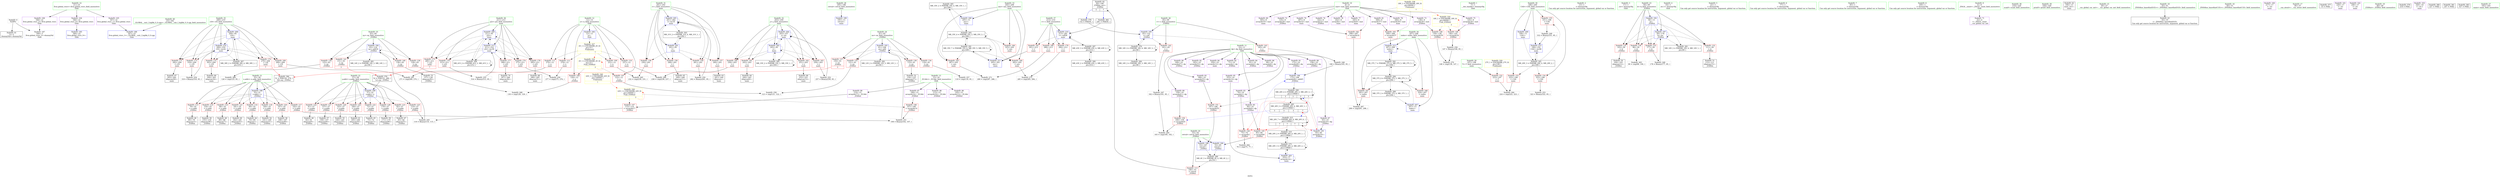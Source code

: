 digraph "SVFG" {
	label="SVFG";

	Node0x55e1f1e933f0 [shape=record,color=grey,label="{NodeID: 0\nNullPtr}"];
	Node0x55e1f1e933f0 -> Node0x55e1f1ebac30[style=solid];
	Node0x55e1f1e933f0 -> Node0x55e1f1ec4310[style=solid];
	Node0x55e1f1ebeaa0 [shape=record,color=blue,label="{NodeID: 194\n63\<--116\nny\<--add18\n_Z3Dfsii\n}"];
	Node0x55e1f1ebeaa0 -> Node0x55e1f1ec1b40[style=dashed];
	Node0x55e1f1ebeaa0 -> Node0x55e1f1ec1c10[style=dashed];
	Node0x55e1f1ebeaa0 -> Node0x55e1f1ec1ce0[style=dashed];
	Node0x55e1f1ebeaa0 -> Node0x55e1f1ec1db0[style=dashed];
	Node0x55e1f1ebeaa0 -> Node0x55e1f1ebeaa0[style=dashed];
	Node0x55e1f1ebeaa0 -> Node0x55e1f1ed8760[style=dashed];
	Node0x55e1f1ebbe10 [shape=record,color=red,label="{NodeID: 111\n270\<--12\n\<--n\nmain\n}"];
	Node0x55e1f1ebbe10 -> Node0x55e1f1ecad10[style=solid];
	Node0x55e1f1eba1a0 [shape=record,color=green,label="{NodeID: 28\n195\<--196\nretval\<--retval_field_insensitive\nmain\n}"];
	Node0x55e1f1eba1a0 -> Node0x55e1f1ebeeb0[style=solid];
	Node0x55e1f1edf960 [shape=record,color=black,label="{NodeID: 305\nMR_35V_2 = PHI(MR_35V_4, MR_35V_1, )\npts\{206 \}\n}"];
	Node0x55e1f1edf960 -> Node0x55e1f1ebf460[style=dashed];
	Node0x55e1f1ec1c10 [shape=record,color=red,label="{NodeID: 139\n128\<--63\n\<--ny\n_Z3Dfsii\n}"];
	Node0x55e1f1ec1c10 -> Node0x55e1f1ecb790[style=solid];
	Node0x55e1f1ebc880 [shape=record,color=black,label="{NodeID: 56\n155\<--154\nidxprom38\<--\n_Z3Dfsii\n}"];
	Node0x55e1f1ec07a0 [shape=record,color=grey,label="{NodeID: 250\n262 = Binary(261, 95, )\n}"];
	Node0x55e1f1ec07a0 -> Node0x55e1f1ebf390[style=solid];
	Node0x55e1f1ec32d0 [shape=record,color=red,label="{NodeID: 167\n291\<--207\n\<--index\nmain\n}"];
	Node0x55e1f1ec32d0 -> Node0x55e1f1ecb610[style=solid];
	Node0x55e1f1ebdf40 [shape=record,color=purple,label="{NodeID: 84\n81\<--10\narrayidx4\<--dp\n_Z3Dfsii\n}"];
	Node0x55e1f1e97df0 [shape=record,color=green,label="{NodeID: 1\n7\<--1\n__dso_handle\<--dummyObj\nGlob }"];
	Node0x55e1f1ebeb70 [shape=record,color=blue,label="{NodeID: 195\n65\<--152\nv\<--call\n_Z3Dfsii\n}"];
	Node0x55e1f1ebeb70 -> Node0x55e1f1ec1e80[style=dashed];
	Node0x55e1f1ebeb70 -> Node0x55e1f1ec1f50[style=dashed];
	Node0x55e1f1ebeb70 -> Node0x55e1f1ed6460[style=dashed];
	Node0x55e1f1ebbee0 [shape=record,color=red,label="{NodeID: 112\n276\<--12\n\<--n\nmain\n}"];
	Node0x55e1f1ebbee0 -> Node0x55e1f1ecaa10[style=solid];
	Node0x55e1f1eba270 [shape=record,color=green,label="{NodeID: 29\n197\<--198\nT\<--T_field_insensitive\nmain\n}"];
	Node0x55e1f1eba270 -> Node0x55e1f1ec26a0[style=solid];
	Node0x55e1f1edfe60 [shape=record,color=black,label="{NodeID: 306\nMR_37V_2 = PHI(MR_37V_4, MR_37V_1, )\npts\{208 \}\n}"];
	Node0x55e1f1edfe60 -> Node0x55e1f1ebf530[style=dashed];
	Node0x55e1f1ec1ce0 [shape=record,color=red,label="{NodeID: 140\n136\<--63\n\<--ny\n_Z3Dfsii\n}"];
	Node0x55e1f1ec1ce0 -> Node0x55e1f1ebc610[style=solid];
	Node0x55e1f1ebc950 [shape=record,color=black,label="{NodeID: 57\n158\<--157\nidxprom40\<--\n_Z3Dfsii\n}"];
	Node0x55e1f1ec9e10 [shape=record,color=grey,label="{NodeID: 251\n108 = Binary(102, 107, )\n}"];
	Node0x55e1f1ec9e10 -> Node0x55e1f1ebe9d0[style=solid];
	Node0x55e1f1ec33a0 [shape=record,color=red,label="{NodeID: 168\n324\<--207\n\<--index\nmain\n}"];
	Node0x55e1f1ebe010 [shape=record,color=purple,label="{NodeID: 85\n84\<--10\narrayidx6\<--dp\n_Z3Dfsii\n}"];
	Node0x55e1f1ebe010 -> Node0x55e1f1ec20f0[style=solid];
	Node0x55e1f1e96e30 [shape=record,color=green,label="{NodeID: 2\n13\<--1\n\<--dummyObj\nCan only get source location for instruction, argument, global var or function.}"];
	Node0x55e1f1ebec40 [shape=record,color=blue,label="{NodeID: 196\n172\<--166\narrayidx49\<--add45\n_Z3Dfsii\n}"];
	Node0x55e1f1ebec40 -> Node0x55e1f1edaa60[style=dashed];
	Node0x55e1f1ebbfb0 [shape=record,color=red,label="{NodeID: 113\n190\<--53\n\<--retval\n_Z3Dfsii\n}"];
	Node0x55e1f1ebbfb0 -> Node0x55e1f1ebcd60[style=solid];
	Node0x55e1f1eba340 [shape=record,color=green,label="{NodeID: 30\n199\<--200\nCAS\<--CAS_field_insensitive\nmain\n}"];
	Node0x55e1f1eba340 -> Node0x55e1f1ec2770[style=solid];
	Node0x55e1f1eba340 -> Node0x55e1f1ec2840[style=solid];
	Node0x55e1f1eba340 -> Node0x55e1f1ec2910[style=solid];
	Node0x55e1f1eba340 -> Node0x55e1f1ebef80[style=solid];
	Node0x55e1f1eba340 -> Node0x55e1f1ec69e0[style=solid];
	Node0x55e1f1ee0360 [shape=record,color=black,label="{NodeID: 307\nMR_39V_2 = PHI(MR_39V_4, MR_39V_1, )\npts\{210 \}\n}"];
	Node0x55e1f1ee0360 -> Node0x55e1f1ebf600[style=dashed];
	Node0x55e1f1ec1db0 [shape=record,color=red,label="{NodeID: 141\n151\<--63\n\<--ny\n_Z3Dfsii\n|{<s0>3}}"];
	Node0x55e1f1ec1db0:s0 -> Node0x55e1f1bcbea0[style=solid,color=red];
	Node0x55e1f1ebca20 [shape=record,color=black,label="{NodeID: 58\n168\<--167\nidxprom46\<--\n_Z3Dfsii\n}"];
	Node0x55e1f1ec9f90 [shape=record,color=grey,label="{NodeID: 252\n257 = Binary(256, 95, )\n}"];
	Node0x55e1f1ec9f90 -> Node0x55e1f1ebf2c0[style=solid];
	Node0x55e1f1ec3470 [shape=record,color=red,label="{NodeID: 169\n269\<--209\n\<--i18\nmain\n}"];
	Node0x55e1f1ec3470 -> Node0x55e1f1ecad10[style=solid];
	Node0x55e1f1ebe0e0 [shape=record,color=purple,label="{NodeID: 86\n90\<--10\narrayidx8\<--dp\n_Z3Dfsii\n}"];
	Node0x55e1f1e96ec0 [shape=record,color=green,label="{NodeID: 3\n17\<--1\n.str\<--dummyObj\nGlob }"];
	Node0x55e1f1ed7860 [shape=record,color=black,label="{NodeID: 280\nMR_4V_3 = PHI(MR_4V_4, MR_4V_2, )\npts\{54 \}\n}"];
	Node0x55e1f1ed7860 -> Node0x55e1f1ebbfb0[style=dashed];
	Node0x55e1f1ebed10 [shape=record,color=blue,label="{NodeID: 197\n59\<--178\nk\<--inc\n_Z3Dfsii\n}"];
	Node0x55e1f1ebed10 -> Node0x55e1f1ec14c0[style=dashed];
	Node0x55e1f1ebed10 -> Node0x55e1f1ec1590[style=dashed];
	Node0x55e1f1ebed10 -> Node0x55e1f1ec1660[style=dashed];
	Node0x55e1f1ebed10 -> Node0x55e1f1ec1730[style=dashed];
	Node0x55e1f1ebed10 -> Node0x55e1f1ebed10[style=dashed];
	Node0x55e1f1ebed10 -> Node0x55e1f1ed7d60[style=dashed];
	Node0x55e1f1ebc080 [shape=record,color=red,label="{NodeID: 114\n69\<--55\n\<--x.addr\n_Z3Dfsii\n}"];
	Node0x55e1f1ebc080 -> Node0x55e1f1ebaea0[style=solid];
	Node0x55e1f1eba410 [shape=record,color=green,label="{NodeID: 31\n201\<--202\ni\<--i_field_insensitive\nmain\n}"];
	Node0x55e1f1eba410 -> Node0x55e1f1ec29e0[style=solid];
	Node0x55e1f1eba410 -> Node0x55e1f1ec2ab0[style=solid];
	Node0x55e1f1eba410 -> Node0x55e1f1ec2b80[style=solid];
	Node0x55e1f1eba410 -> Node0x55e1f1ec2c50[style=solid];
	Node0x55e1f1eba410 -> Node0x55e1f1ebf050[style=solid];
	Node0x55e1f1eba410 -> Node0x55e1f1ebf390[style=solid];
	Node0x55e1f1ee0860 [shape=record,color=black,label="{NodeID: 308\nMR_41V_2 = PHI(MR_41V_3, MR_41V_1, )\npts\{212 \}\n}"];
	Node0x55e1f1ee0860 -> Node0x55e1f1ebf6d0[style=dashed];
	Node0x55e1f1ee0860 -> Node0x55e1f1ee0860[style=dashed];
	Node0x55e1f1ec1e80 [shape=record,color=red,label="{NodeID: 142\n161\<--65\n\<--v\n_Z3Dfsii\n}"];
	Node0x55e1f1ec1e80 -> Node0x55e1f1ec0320[style=solid];
	Node0x55e1f1ebcaf0 [shape=record,color=black,label="{NodeID: 59\n171\<--170\nidxprom48\<--\n_Z3Dfsii\n}"];
	Node0x55e1f1eca110 [shape=record,color=grey,label="{NodeID: 253\n323 = Binary(322, 95, )\n}"];
	Node0x55e1f1ec3540 [shape=record,color=red,label="{NodeID: 170\n279\<--209\n\<--i18\nmain\n|{<s0>7}}"];
	Node0x55e1f1ec3540:s0 -> Node0x55e1f1efa0b0[style=solid,color=red];
	Node0x55e1f1ebe1b0 [shape=record,color=purple,label="{NodeID: 87\n93\<--10\narrayidx10\<--dp\n_Z3Dfsii\n}"];
	Node0x55e1f1ebe1b0 -> Node0x55e1f1ec4650[style=solid];
	Node0x55e1f1e96c20 [shape=record,color=green,label="{NodeID: 4\n19\<--1\n.str.1\<--dummyObj\nGlob }"];
	Node0x55e1f1ed7d60 [shape=record,color=black,label="{NodeID: 281\nMR_10V_2 = PHI(MR_10V_4, MR_10V_1, )\npts\{60 \}\n}"];
	Node0x55e1f1ebede0 [shape=record,color=blue,label="{NodeID: 198\n53\<--187\nretval\<--\n_Z3Dfsii\n}"];
	Node0x55e1f1ebede0 -> Node0x55e1f1ed7860[style=dashed];
	Node0x55e1f1ebc150 [shape=record,color=red,label="{NodeID: 115\n79\<--55\n\<--x.addr\n_Z3Dfsii\n}"];
	Node0x55e1f1ebc150 -> Node0x55e1f1ebb040[style=solid];
	Node0x55e1f1eba4e0 [shape=record,color=green,label="{NodeID: 32\n203\<--204\nj\<--j_field_insensitive\nmain\n}"];
	Node0x55e1f1eba4e0 -> Node0x55e1f1ec2d20[style=solid];
	Node0x55e1f1eba4e0 -> Node0x55e1f1ec2df0[style=solid];
	Node0x55e1f1eba4e0 -> Node0x55e1f1ec2ec0[style=solid];
	Node0x55e1f1eba4e0 -> Node0x55e1f1ec2f90[style=solid];
	Node0x55e1f1eba4e0 -> Node0x55e1f1ebf120[style=solid];
	Node0x55e1f1eba4e0 -> Node0x55e1f1ebf2c0[style=solid];
	Node0x55e1f1ee0d60 [shape=record,color=black,label="{NodeID: 309\nMR_43V_2 = PHI(MR_43V_3, MR_43V_1, )\npts\{214 \}\n}"];
	Node0x55e1f1ee0d60 -> Node0x55e1f1edd160[style=dashed];
	Node0x55e1f1ec1f50 [shape=record,color=red,label="{NodeID: 143\n165\<--65\n\<--v\n_Z3Dfsii\n}"];
	Node0x55e1f1ec1f50 -> Node0x55e1f1ec01a0[style=solid];
	Node0x55e1f1ebcbc0 [shape=record,color=black,label="{NodeID: 60\n182\<--181\nidxprom52\<--\n_Z3Dfsii\n}"];
	Node0x55e1f1eca290 [shape=record,color=grey,label="{NodeID: 254\n319 = Binary(318, 95, )\n}"];
	Node0x55e1f1eca290 -> Node0x55e1f1ec6910[style=solid];
	Node0x55e1f1ec3610 [shape=record,color=red,label="{NodeID: 171\n292\<--209\n\<--i18\nmain\n}"];
	Node0x55e1f1ec3610 -> Node0x55e1f1ebd170[style=solid];
	Node0x55e1f1ebe280 [shape=record,color=purple,label="{NodeID: 88\n156\<--10\narrayidx39\<--dp\n_Z3Dfsii\n}"];
	Node0x55e1f1e96cb0 [shape=record,color=green,label="{NodeID: 5\n22\<--1\n\<--dummyObj\nCan only get source location for instruction, argument, global var or function.}"];
	Node0x55e1f1ed8260 [shape=record,color=black,label="{NodeID: 282\nMR_12V_2 = PHI(MR_12V_3, MR_12V_1, )\npts\{62 \}\n}"];
	Node0x55e1f1ebeeb0 [shape=record,color=blue,label="{NodeID: 199\n195\<--13\nretval\<--\nmain\n}"];
	Node0x55e1f1ec0960 [shape=record,color=red,label="{NodeID: 116\n88\<--55\n\<--x.addr\n_Z3Dfsii\n}"];
	Node0x55e1f1ec0960 -> Node0x55e1f1ebc200[style=solid];
	Node0x55e1f1eba5b0 [shape=record,color=green,label="{NodeID: 33\n205\<--206\nans\<--ans_field_insensitive\nmain\n}"];
	Node0x55e1f1eba5b0 -> Node0x55e1f1ec3060[style=solid];
	Node0x55e1f1eba5b0 -> Node0x55e1f1ec3130[style=solid];
	Node0x55e1f1eba5b0 -> Node0x55e1f1ec3200[style=solid];
	Node0x55e1f1eba5b0 -> Node0x55e1f1ebf460[style=solid];
	Node0x55e1f1eba5b0 -> Node0x55e1f1ebf870[style=solid];
	Node0x55e1f1ee1260 [shape=record,color=black,label="{NodeID: 310\nMR_20V_2 = PHI(MR_20V_6, MR_20V_1, )\npts\{110000 \}\n}"];
	Node0x55e1f1ee1260 -> Node0x55e1f1ed5f60[style=dashed];
	Node0x55e1f1ec2020 [shape=record,color=red,label="{NodeID: 144\n75\<--74\n\<--arrayidx2\n_Z3Dfsii\n}"];
	Node0x55e1f1ec2020 -> Node0x55e1f1ecae90[style=solid];
	Node0x55e1f1ebcc90 [shape=record,color=black,label="{NodeID: 61\n185\<--184\nidxprom54\<--\n_Z3Dfsii\n}"];
	Node0x55e1f1ee4e10 [shape=record,color=yellow,style=double,label="{NodeID: 338\n18V_1 = ENCHI(MR_18V_0)\npts\{90000 \}\nFun[main]|{|<s2>7}}"];
	Node0x55e1f1ee4e10 -> Node0x55e1f1ec3f00[style=dashed];
	Node0x55e1f1ee4e10 -> Node0x55e1f1ec3fd0[style=dashed];
	Node0x55e1f1ee4e10:s2 -> Node0x55e1f1ee41a0[style=dashed,color=red];
	Node0x55e1f1eca410 [shape=record,color=grey,label="{NodeID: 255\n314 = Binary(313, 95, )\n}"];
	Node0x55e1f1eca410 -> Node0x55e1f1ec6840[style=solid];
	Node0x55e1f1ec36e0 [shape=record,color=red,label="{NodeID: 172\n303\<--209\n\<--i18\nmain\n}"];
	Node0x55e1f1ec36e0 -> Node0x55e1f1ebd310[style=solid];
	Node0x55e1f1ebe350 [shape=record,color=purple,label="{NodeID: 89\n159\<--10\narrayidx41\<--dp\n_Z3Dfsii\n}"];
	Node0x55e1f1ebe350 -> Node0x55e1f1ec2500[style=solid];
	Node0x55e1f1e93590 [shape=record,color=green,label="{NodeID: 6\n77\<--1\n\<--dummyObj\nCan only get source location for instruction, argument, global var or function.}"];
	Node0x55e1f1ed8760 [shape=record,color=black,label="{NodeID: 283\nMR_14V_2 = PHI(MR_14V_3, MR_14V_1, )\npts\{64 \}\n}"];
	Node0x55e1f1ebef80 [shape=record,color=blue,label="{NodeID: 200\n199\<--13\nCAS\<--\nmain\n}"];
	Node0x55e1f1ebef80 -> Node0x55e1f1edea60[style=dashed];
	Node0x55e1f1ec0a30 [shape=record,color=red,label="{NodeID: 117\n102\<--55\n\<--x.addr\n_Z3Dfsii\n}"];
	Node0x55e1f1ec0a30 -> Node0x55e1f1ec9e10[style=solid];
	Node0x55e1f1eba680 [shape=record,color=green,label="{NodeID: 34\n207\<--208\nindex\<--index_field_insensitive\nmain\n}"];
	Node0x55e1f1eba680 -> Node0x55e1f1ec32d0[style=solid];
	Node0x55e1f1eba680 -> Node0x55e1f1ec33a0[style=solid];
	Node0x55e1f1eba680 -> Node0x55e1f1ebf530[style=solid];
	Node0x55e1f1eba680 -> Node0x55e1f1ec6770[style=solid];
	Node0x55e1f1ec20f0 [shape=record,color=red,label="{NodeID: 145\n85\<--84\n\<--arrayidx6\n_Z3Dfsii\n}"];
	Node0x55e1f1ec20f0 -> Node0x55e1f1ec4580[style=solid];
	Node0x55e1f1ebcd60 [shape=record,color=black,label="{NodeID: 62\n50\<--190\n_Z3Dfsii_ret\<--\n_Z3Dfsii\n|{<s0>3|<s1>7}}"];
	Node0x55e1f1ebcd60:s0 -> Node0x55e1f1ef9970[style=solid,color=blue];
	Node0x55e1f1ebcd60:s1 -> Node0x55e1f1ef9e10[style=solid,color=blue];
	Node0x55e1f1eca590 [shape=record,color=grey,label="{NodeID: 256\n147 = Binary(146, 95, )\n}"];
	Node0x55e1f1eca590 -> Node0x55e1f1ecba90[style=solid];
	Node0x55e1f1ec37b0 [shape=record,color=red,label="{NodeID: 173\n318\<--209\n\<--i18\nmain\n}"];
	Node0x55e1f1ec37b0 -> Node0x55e1f1eca290[style=solid];
	Node0x55e1f1ebe420 [shape=record,color=purple,label="{NodeID: 90\n169\<--10\narrayidx47\<--dp\n_Z3Dfsii\n}"];
	Node0x55e1f1e93620 [shape=record,color=green,label="{NodeID: 7\n95\<--1\n\<--dummyObj\nCan only get source location for instruction, argument, global var or function.}"];
	Node0x55e1f1ed8c60 [shape=record,color=black,label="{NodeID: 284\nMR_16V_2 = PHI(MR_16V_3, MR_16V_1, )\npts\{66 \}\n}"];
	Node0x55e1f1ebf050 [shape=record,color=blue,label="{NodeID: 201\n201\<--95\ni\<--\nmain\n}"];
	Node0x55e1f1ebf050 -> Node0x55e1f1ec29e0[style=dashed];
	Node0x55e1f1ebf050 -> Node0x55e1f1ec2ab0[style=dashed];
	Node0x55e1f1ebf050 -> Node0x55e1f1ec2b80[style=dashed];
	Node0x55e1f1ebf050 -> Node0x55e1f1ec2c50[style=dashed];
	Node0x55e1f1ebf050 -> Node0x55e1f1ebf390[style=dashed];
	Node0x55e1f1ebf050 -> Node0x55e1f1edef60[style=dashed];
	Node0x55e1f1ec0b00 [shape=record,color=red,label="{NodeID: 118\n140\<--55\n\<--x.addr\n_Z3Dfsii\n}"];
	Node0x55e1f1ec0b00 -> Node0x55e1f1ebc6e0[style=solid];
	Node0x55e1f1eba750 [shape=record,color=green,label="{NodeID: 35\n209\<--210\ni18\<--i18_field_insensitive\nmain\n}"];
	Node0x55e1f1eba750 -> Node0x55e1f1ec3470[style=solid];
	Node0x55e1f1eba750 -> Node0x55e1f1ec3540[style=solid];
	Node0x55e1f1eba750 -> Node0x55e1f1ec3610[style=solid];
	Node0x55e1f1eba750 -> Node0x55e1f1ec36e0[style=solid];
	Node0x55e1f1eba750 -> Node0x55e1f1ec37b0[style=solid];
	Node0x55e1f1eba750 -> Node0x55e1f1ebf600[style=solid];
	Node0x55e1f1eba750 -> Node0x55e1f1ec6910[style=solid];
	Node0x55e1f1ec21c0 [shape=record,color=red,label="{NodeID: 146\n107\<--106\n\<--arrayidx14\n_Z3Dfsii\n}"];
	Node0x55e1f1ec21c0 -> Node0x55e1f1ec9e10[style=solid];
	Node0x55e1f1ebce30 [shape=record,color=black,label="{NodeID: 63\n241\<--240\nidxprom\<--\nmain\n}"];
	Node0x55e1f1ee4fd0 [shape=record,color=yellow,style=double,label="{NodeID: 340\n22V_1 = ENCHI(MR_22V_0)\npts\{160000 \}\nFun[main]|{<s0>7}}"];
	Node0x55e1f1ee4fd0:s0 -> Node0x55e1f1ee4360[style=dashed,color=red];
	Node0x55e1f1eca710 [shape=record,color=grey,label="{NodeID: 257\n119 = cmp(118, 95, )\n}"];
	Node0x55e1f1ec3880 [shape=record,color=red,label="{NodeID: 174\n275\<--211\n\<--j22\nmain\n}"];
	Node0x55e1f1ec3880 -> Node0x55e1f1ecaa10[style=solid];
	Node0x55e1f1ebe4f0 [shape=record,color=purple,label="{NodeID: 91\n172\<--10\narrayidx49\<--dp\n_Z3Dfsii\n}"];
	Node0x55e1f1ebe4f0 -> Node0x55e1f1ebec40[style=solid];
	Node0x55e1f1e936b0 [shape=record,color=green,label="{NodeID: 8\n100\<--1\n\<--dummyObj\nCan only get source location for instruction, argument, global var or function.}"];
	Node0x55e1f1ed9160 [shape=record,color=black,label="{NodeID: 285\nMR_20V_2 = PHI(MR_20V_4, MR_20V_1, )\npts\{110000 \}\n|{<s0>3|<s1>3|<s2>3|<s3>7}}"];
	Node0x55e1f1ed9160:s0 -> Node0x55e1f1ec2500[style=dashed,color=blue];
	Node0x55e1f1ed9160:s1 -> Node0x55e1f1ebec40[style=dashed,color=blue];
	Node0x55e1f1ed9160:s2 -> Node0x55e1f1edaa60[style=dashed,color=blue];
	Node0x55e1f1ed9160:s3 -> Node0x55e1f1ee2b60[style=dashed,color=blue];
	Node0x55e1f1ebf120 [shape=record,color=blue,label="{NodeID: 202\n203\<--95\nj\<--\nmain\n}"];
	Node0x55e1f1ebf120 -> Node0x55e1f1ec2d20[style=dashed];
	Node0x55e1f1ebf120 -> Node0x55e1f1ec2df0[style=dashed];
	Node0x55e1f1ebf120 -> Node0x55e1f1ec2ec0[style=dashed];
	Node0x55e1f1ebf120 -> Node0x55e1f1ec2f90[style=dashed];
	Node0x55e1f1ebf120 -> Node0x55e1f1ebf120[style=dashed];
	Node0x55e1f1ebf120 -> Node0x55e1f1ebf2c0[style=dashed];
	Node0x55e1f1ebf120 -> Node0x55e1f1edf460[style=dashed];
	Node0x55e1f1ec0bd0 [shape=record,color=red,label="{NodeID: 119\n154\<--55\n\<--x.addr\n_Z3Dfsii\n}"];
	Node0x55e1f1ec0bd0 -> Node0x55e1f1ebc880[style=solid];
	Node0x55e1f1eba820 [shape=record,color=green,label="{NodeID: 36\n211\<--212\nj22\<--j22_field_insensitive\nmain\n}"];
	Node0x55e1f1eba820 -> Node0x55e1f1ec3880[style=solid];
	Node0x55e1f1eba820 -> Node0x55e1f1ec3950[style=solid];
	Node0x55e1f1eba820 -> Node0x55e1f1ec3a20[style=solid];
	Node0x55e1f1eba820 -> Node0x55e1f1ec3af0[style=solid];
	Node0x55e1f1eba820 -> Node0x55e1f1ec3bc0[style=solid];
	Node0x55e1f1eba820 -> Node0x55e1f1ebf6d0[style=solid];
	Node0x55e1f1eba820 -> Node0x55e1f1ec6840[style=solid];
	Node0x55e1f1ec2290 [shape=record,color=red,label="{NodeID: 147\n115\<--114\n\<--arrayidx17\n_Z3Dfsii\n}"];
	Node0x55e1f1ec2290 -> Node0x55e1f1ec0020[style=solid];
	Node0x55e1f1ebcf00 [shape=record,color=black,label="{NodeID: 64\n244\<--243\nidxprom8\<--\nmain\n}"];
	Node0x55e1f1eca890 [shape=record,color=grey,label="{NodeID: 258\n123 = cmp(121, 122, )\n}"];
	Node0x55e1f1ec3950 [shape=record,color=red,label="{NodeID: 175\n280\<--211\n\<--j22\nmain\n|{<s0>7}}"];
	Node0x55e1f1ec3950:s0 -> Node0x55e1f1bcbea0[style=solid,color=red];
	Node0x55e1f1ebe5c0 [shape=record,color=purple,label="{NodeID: 92\n183\<--10\narrayidx53\<--dp\n_Z3Dfsii\n}"];
	Node0x55e1f1eae080 [shape=record,color=green,label="{NodeID: 9\n4\<--6\n_ZStL8__ioinit\<--_ZStL8__ioinit_field_insensitive\nGlob }"];
	Node0x55e1f1eae080 -> Node0x55e1f1ebd4b0[style=solid];
	Node0x55e1f1ebf1f0 [shape=record,color=blue,label="{NodeID: 203\n253\<--77\narrayidx14\<--\nmain\n}"];
	Node0x55e1f1ebf1f0 -> Node0x55e1f1ebf1f0[style=dashed];
	Node0x55e1f1ebf1f0 -> Node0x55e1f1ed5f60[style=dashed];
	Node0x55e1f1ec0ca0 [shape=record,color=red,label="{NodeID: 120\n167\<--55\n\<--x.addr\n_Z3Dfsii\n}"];
	Node0x55e1f1ec0ca0 -> Node0x55e1f1ebca20[style=solid];
	Node0x55e1f1eba8f0 [shape=record,color=green,label="{NodeID: 37\n213\<--214\nv\<--v_field_insensitive\nmain\n}"];
	Node0x55e1f1eba8f0 -> Node0x55e1f1ec3c90[style=solid];
	Node0x55e1f1eba8f0 -> Node0x55e1f1ec3d60[style=solid];
	Node0x55e1f1eba8f0 -> Node0x55e1f1ec3e30[style=solid];
	Node0x55e1f1eba8f0 -> Node0x55e1f1ebf7a0[style=solid];
	Node0x55e1f1ec2360 [shape=record,color=red,label="{NodeID: 148\n139\<--138\n\<--arrayidx30\n_Z3Dfsii\n}"];
	Node0x55e1f1ec2360 -> Node0x55e1f1ecba90[style=solid];
	Node0x55e1f1ebcfd0 [shape=record,color=black,label="{NodeID: 65\n249\<--248\nidxprom11\<--\nmain\n}"];
	Node0x55e1f1ecaa10 [shape=record,color=grey,label="{NodeID: 259\n277 = cmp(275, 276, )\n}"];
	Node0x55e1f1ec3a20 [shape=record,color=red,label="{NodeID: 176\n295\<--211\n\<--j22\nmain\n}"];
	Node0x55e1f1ec3a20 -> Node0x55e1f1ebd240[style=solid];
	Node0x55e1f1ebe690 [shape=record,color=purple,label="{NodeID: 93\n186\<--10\narrayidx55\<--dp\n_Z3Dfsii\n}"];
	Node0x55e1f1ebe690 -> Node0x55e1f1ec25d0[style=solid];
	Node0x55e1f1eae110 [shape=record,color=green,label="{NodeID: 10\n8\<--9\nmat\<--mat_field_insensitive\nGlob }"];
	Node0x55e1f1eae110 -> Node0x55e1f1ebd580[style=solid];
	Node0x55e1f1eae110 -> Node0x55e1f1ebd650[style=solid];
	Node0x55e1f1eae110 -> Node0x55e1f1ebd720[style=solid];
	Node0x55e1f1eae110 -> Node0x55e1f1ebd7f0[style=solid];
	Node0x55e1f1eae110 -> Node0x55e1f1ebd8c0[style=solid];
	Node0x55e1f1eae110 -> Node0x55e1f1ebd990[style=solid];
	Node0x55e1f1eae110 -> Node0x55e1f1ebda60[style=solid];
	Node0x55e1f1eae110 -> Node0x55e1f1ebdb30[style=solid];
	Node0x55e1f1eae110 -> Node0x55e1f1ebdc00[style=solid];
	Node0x55e1f1eae110 -> Node0x55e1f1ebdcd0[style=solid];
	Node0x55e1f1ebf2c0 [shape=record,color=blue,label="{NodeID: 204\n203\<--257\nj\<--inc\nmain\n}"];
	Node0x55e1f1ebf2c0 -> Node0x55e1f1ec2d20[style=dashed];
	Node0x55e1f1ebf2c0 -> Node0x55e1f1ec2df0[style=dashed];
	Node0x55e1f1ebf2c0 -> Node0x55e1f1ec2ec0[style=dashed];
	Node0x55e1f1ebf2c0 -> Node0x55e1f1ec2f90[style=dashed];
	Node0x55e1f1ebf2c0 -> Node0x55e1f1ebf120[style=dashed];
	Node0x55e1f1ebf2c0 -> Node0x55e1f1ebf2c0[style=dashed];
	Node0x55e1f1ebf2c0 -> Node0x55e1f1edf460[style=dashed];
	Node0x55e1f1ec0d70 [shape=record,color=red,label="{NodeID: 121\n181\<--55\n\<--x.addr\n_Z3Dfsii\n}"];
	Node0x55e1f1ec0d70 -> Node0x55e1f1ebcbc0[style=solid];
	Node0x55e1f1eba9c0 [shape=record,color=green,label="{NodeID: 38\n219\<--220\nscanf\<--scanf_field_insensitive\n}"];
	Node0x55e1f1ee2b60 [shape=record,color=black,label="{NodeID: 315\nMR_20V_7 = PHI(MR_20V_8, MR_20V_6, )\npts\{110000 \}\n|{|<s2>7|<s3>7|<s4>7|<s5>7}}"];
	Node0x55e1f1ee2b60 -> Node0x55e1f1ee1260[style=dashed];
	Node0x55e1f1ee2b60 -> Node0x55e1f1ee2b60[style=dashed];
	Node0x55e1f1ee2b60:s2 -> Node0x55e1f1ec2020[style=dashed,color=red];
	Node0x55e1f1ee2b60:s3 -> Node0x55e1f1ec20f0[style=dashed,color=red];
	Node0x55e1f1ee2b60:s4 -> Node0x55e1f1ec4650[style=dashed,color=red];
	Node0x55e1f1ee2b60:s5 -> Node0x55e1f1ed9160[style=dashed,color=red];
	Node0x55e1f1ec2430 [shape=record,color=red,label="{NodeID: 149\n146\<--145\n\<--arrayidx34\n_Z3Dfsii\n}"];
	Node0x55e1f1ec2430 -> Node0x55e1f1eca590[style=solid];
	Node0x55e1f1ebd0a0 [shape=record,color=black,label="{NodeID: 66\n252\<--251\nidxprom13\<--\nmain\n}"];
	Node0x55e1f1ecab90 [shape=record,color=grey,label="{NodeID: 260\n163 = cmp(160, 162, )\n}"];
	Node0x55e1f1ec3af0 [shape=record,color=red,label="{NodeID: 177\n306\<--211\n\<--j22\nmain\n}"];
	Node0x55e1f1ec3af0 -> Node0x55e1f1ebd3e0[style=solid];
	Node0x55e1f1ebe760 [shape=record,color=purple,label="{NodeID: 94\n250\<--10\narrayidx12\<--dp\nmain\n}"];
	Node0x55e1f1eae1e0 [shape=record,color=green,label="{NodeID: 11\n10\<--11\ndp\<--dp_field_insensitive\nGlob }"];
	Node0x55e1f1eae1e0 -> Node0x55e1f1ebdda0[style=solid];
	Node0x55e1f1eae1e0 -> Node0x55e1f1ebde70[style=solid];
	Node0x55e1f1eae1e0 -> Node0x55e1f1ebdf40[style=solid];
	Node0x55e1f1eae1e0 -> Node0x55e1f1ebe010[style=solid];
	Node0x55e1f1eae1e0 -> Node0x55e1f1ebe0e0[style=solid];
	Node0x55e1f1eae1e0 -> Node0x55e1f1ebe1b0[style=solid];
	Node0x55e1f1eae1e0 -> Node0x55e1f1ebe280[style=solid];
	Node0x55e1f1eae1e0 -> Node0x55e1f1ebe350[style=solid];
	Node0x55e1f1eae1e0 -> Node0x55e1f1ebe420[style=solid];
	Node0x55e1f1eae1e0 -> Node0x55e1f1ebe4f0[style=solid];
	Node0x55e1f1eae1e0 -> Node0x55e1f1ebe5c0[style=solid];
	Node0x55e1f1eae1e0 -> Node0x55e1f1ebe690[style=solid];
	Node0x55e1f1eae1e0 -> Node0x55e1f1ebe760[style=solid];
	Node0x55e1f1eae1e0 -> Node0x55e1f1ebe830[style=solid];
	Node0x55e1f1ebf390 [shape=record,color=blue,label="{NodeID: 205\n201\<--262\ni\<--inc16\nmain\n}"];
	Node0x55e1f1ebf390 -> Node0x55e1f1ec29e0[style=dashed];
	Node0x55e1f1ebf390 -> Node0x55e1f1ec2ab0[style=dashed];
	Node0x55e1f1ebf390 -> Node0x55e1f1ec2b80[style=dashed];
	Node0x55e1f1ebf390 -> Node0x55e1f1ec2c50[style=dashed];
	Node0x55e1f1ebf390 -> Node0x55e1f1ebf390[style=dashed];
	Node0x55e1f1ebf390 -> Node0x55e1f1edef60[style=dashed];
	Node0x55e1f1ec0e40 [shape=record,color=red,label="{NodeID: 122\n72\<--57\n\<--y.addr\n_Z3Dfsii\n}"];
	Node0x55e1f1ec0e40 -> Node0x55e1f1ebaf70[style=solid];
	Node0x55e1f1ebaa90 [shape=record,color=green,label="{NodeID: 39\n328\<--329\nprintf\<--printf_field_insensitive\n}"];
	Node0x55e1f1ee3060 [shape=record,color=yellow,style=double,label="{NodeID: 316\n2V_1 = ENCHI(MR_2V_0)\npts\{14 \}\nFun[_Z3Dfsii]|{|<s2>3}}"];
	Node0x55e1f1ee3060 -> Node0x55e1f1ebbad0[style=dashed];
	Node0x55e1f1ee3060 -> Node0x55e1f1ebbba0[style=dashed];
	Node0x55e1f1ee3060:s2 -> Node0x55e1f1ee3060[style=dashed,color=red];
	Node0x55e1f1ec2500 [shape=record,color=red,label="{NodeID: 150\n160\<--159\n\<--arrayidx41\n_Z3Dfsii\n}"];
	Node0x55e1f1ec2500 -> Node0x55e1f1ecab90[style=solid];
	Node0x55e1f1ebd170 [shape=record,color=black,label="{NodeID: 67\n293\<--292\nidxprom29\<--\nmain\n}"];
	Node0x55e1f1ecad10 [shape=record,color=grey,label="{NodeID: 261\n271 = cmp(269, 270, )\n}"];
	Node0x55e1f1ec3bc0 [shape=record,color=red,label="{NodeID: 178\n313\<--211\n\<--j22\nmain\n}"];
	Node0x55e1f1ec3bc0 -> Node0x55e1f1eca410[style=solid];
	Node0x55e1f1ebe830 [shape=record,color=purple,label="{NodeID: 95\n253\<--10\narrayidx14\<--dp\nmain\n}"];
	Node0x55e1f1ebe830 -> Node0x55e1f1ebf1f0[style=solid];
	Node0x55e1f1eace30 [shape=record,color=green,label="{NodeID: 12\n12\<--14\nn\<--n_field_insensitive\nGlob }"];
	Node0x55e1f1eace30 -> Node0x55e1f1ebbad0[style=solid];
	Node0x55e1f1eace30 -> Node0x55e1f1ebbba0[style=solid];
	Node0x55e1f1eace30 -> Node0x55e1f1ebbc70[style=solid];
	Node0x55e1f1eace30 -> Node0x55e1f1ebbd40[style=solid];
	Node0x55e1f1eace30 -> Node0x55e1f1ebbe10[style=solid];
	Node0x55e1f1eace30 -> Node0x55e1f1ebbee0[style=solid];
	Node0x55e1f1eace30 -> Node0x55e1f1ec40a0[style=solid];
	Node0x55e1f1ebf460 [shape=record,color=blue,label="{NodeID: 206\n205\<--13\nans\<--\nmain\n}"];
	Node0x55e1f1ebf460 -> Node0x55e1f1edc170[style=dashed];
	Node0x55e1f1ec0f10 [shape=record,color=red,label="{NodeID: 123\n82\<--57\n\<--y.addr\n_Z3Dfsii\n}"];
	Node0x55e1f1ec0f10 -> Node0x55e1f1ebb110[style=solid];
	Node0x55e1f1ebab60 [shape=record,color=green,label="{NodeID: 40\n23\<--342\n_GLOBAL__sub_I_lxglbk_0_0.cpp\<--_GLOBAL__sub_I_lxglbk_0_0.cpp_field_insensitive\n}"];
	Node0x55e1f1ebab60 -> Node0x55e1f1ec4240[style=solid];
	Node0x55e1f1ec25d0 [shape=record,color=red,label="{NodeID: 151\n187\<--186\n\<--arrayidx55\n_Z3Dfsii\n}"];
	Node0x55e1f1ec25d0 -> Node0x55e1f1ebede0[style=solid];
	Node0x55e1f1ebd240 [shape=record,color=black,label="{NodeID: 68\n296\<--295\nidxprom31\<--\nmain\n}"];
	Node0x55e1f1ecae90 [shape=record,color=grey,label="{NodeID: 262\n76 = cmp(75, 77, )\n}"];
	Node0x55e1f1ec3c90 [shape=record,color=red,label="{NodeID: 179\n284\<--213\n\<--v\nmain\n}"];
	Node0x55e1f1ec3c90 -> Node0x55e1f1ecbd90[style=solid];
	Node0x55e1f1ebb1e0 [shape=record,color=purple,label="{NodeID: 96\n105\<--15\narrayidx13\<--_ZL3dir\n_Z3Dfsii\n}"];
	Node0x55e1f1eacf00 [shape=record,color=green,label="{NodeID: 13\n15\<--16\n_ZL3dir\<--_ZL3dir_field_insensitive\nGlob }"];
	Node0x55e1f1eacf00 -> Node0x55e1f1ebb1e0[style=solid];
	Node0x55e1f1eacf00 -> Node0x55e1f1ebb2b0[style=solid];
	Node0x55e1f1eacf00 -> Node0x55e1f1ebb380[style=solid];
	Node0x55e1f1eacf00 -> Node0x55e1f1ebb450[style=solid];
	Node0x55e1f1edaa60 [shape=record,color=black,label="{NodeID: 290\nMR_20V_4 = PHI(MR_20V_5, MR_20V_3, )\npts\{110000 \}\n|{|<s3>3|<s4>3|<s5>3|<s6>3}}"];
	Node0x55e1f1edaa60 -> Node0x55e1f1ec25d0[style=dashed];
	Node0x55e1f1edaa60 -> Node0x55e1f1ed9160[style=dashed];
	Node0x55e1f1edaa60 -> Node0x55e1f1edaa60[style=dashed];
	Node0x55e1f1edaa60:s3 -> Node0x55e1f1ec2020[style=dashed,color=red];
	Node0x55e1f1edaa60:s4 -> Node0x55e1f1ec20f0[style=dashed,color=red];
	Node0x55e1f1edaa60:s5 -> Node0x55e1f1ec4650[style=dashed,color=red];
	Node0x55e1f1edaa60:s6 -> Node0x55e1f1ed9160[style=dashed,color=red];
	Node0x55e1f1ebf530 [shape=record,color=blue,label="{NodeID: 207\n207\<--13\nindex\<--\nmain\n}"];
	Node0x55e1f1ebf530 -> Node0x55e1f1edc260[style=dashed];
	Node0x55e1f1ec0fe0 [shape=record,color=red,label="{NodeID: 124\n91\<--57\n\<--y.addr\n_Z3Dfsii\n}"];
	Node0x55e1f1ec0fe0 -> Node0x55e1f1ebc2d0[style=solid];
	Node0x55e1f1ebac30 [shape=record,color=black,label="{NodeID: 41\n2\<--3\ndummyVal\<--dummyVal\n}"];
	Node0x55e1f1ec26a0 [shape=record,color=red,label="{NodeID: 152\n223\<--197\n\<--T\nmain\n}"];
	Node0x55e1f1ec26a0 -> Node0x55e1f1ecb190[style=solid];
	Node0x55e1f1ebd310 [shape=record,color=black,label="{NodeID: 69\n304\<--303\nidxprom34\<--\nmain\n}"];
	Node0x55e1f1ecb010 [shape=record,color=grey,label="{NodeID: 263\n99 = cmp(98, 100, )\n}"];
	Node0x55e1f1ec3d60 [shape=record,color=red,label="{NodeID: 180\n288\<--213\n\<--v\nmain\n}"];
	Node0x55e1f1ec3d60 -> Node0x55e1f1ecbc10[style=solid];
	Node0x55e1f1ebb2b0 [shape=record,color=purple,label="{NodeID: 97\n106\<--15\narrayidx14\<--_ZL3dir\n_Z3Dfsii\n}"];
	Node0x55e1f1ebb2b0 -> Node0x55e1f1ec21c0[style=solid];
	Node0x55e1f1eacfd0 [shape=record,color=green,label="{NodeID: 14\n21\<--25\nllvm.global_ctors\<--llvm.global_ctors_field_insensitive\nGlob }"];
	Node0x55e1f1eacfd0 -> Node0x55e1f1ebb860[style=solid];
	Node0x55e1f1eacfd0 -> Node0x55e1f1ebb930[style=solid];
	Node0x55e1f1eacfd0 -> Node0x55e1f1ebba00[style=solid];
	Node0x55e1f1edaf60 [shape=record,color=black,label="{NodeID: 291\nMR_35V_7 = PHI(MR_35V_6, MR_35V_5, MR_35V_5, )\npts\{206 \}\n}"];
	Node0x55e1f1edaf60 -> Node0x55e1f1ec3060[style=dashed];
	Node0x55e1f1edaf60 -> Node0x55e1f1ec3130[style=dashed];
	Node0x55e1f1edaf60 -> Node0x55e1f1ebf870[style=dashed];
	Node0x55e1f1edaf60 -> Node0x55e1f1edaf60[style=dashed];
	Node0x55e1f1edaf60 -> Node0x55e1f1edc170[style=dashed];
	Node0x55e1f1ebf600 [shape=record,color=blue,label="{NodeID: 208\n209\<--95\ni18\<--\nmain\n}"];
	Node0x55e1f1ebf600 -> Node0x55e1f1ec3470[style=dashed];
	Node0x55e1f1ebf600 -> Node0x55e1f1ec3540[style=dashed];
	Node0x55e1f1ebf600 -> Node0x55e1f1ec3610[style=dashed];
	Node0x55e1f1ebf600 -> Node0x55e1f1ec36e0[style=dashed];
	Node0x55e1f1ebf600 -> Node0x55e1f1ec37b0[style=dashed];
	Node0x55e1f1ebf600 -> Node0x55e1f1ec6910[style=dashed];
	Node0x55e1f1ebf600 -> Node0x55e1f1ee0360[style=dashed];
	Node0x55e1f1ec10b0 [shape=record,color=red,label="{NodeID: 125\n110\<--57\n\<--y.addr\n_Z3Dfsii\n}"];
	Node0x55e1f1ec10b0 -> Node0x55e1f1ec0020[style=solid];
	Node0x55e1f1ebad00 [shape=record,color=black,label="{NodeID: 42\n194\<--13\nmain_ret\<--\nmain\n}"];
	Node0x55e1f1ec2770 [shape=record,color=red,label="{NodeID: 153\n222\<--199\n\<--CAS\nmain\n}"];
	Node0x55e1f1ec2770 -> Node0x55e1f1ecb190[style=solid];
	Node0x55e1f1ebd3e0 [shape=record,color=black,label="{NodeID: 70\n307\<--306\nidxprom36\<--\nmain\n}"];
	Node0x55e1f1ecb190 [shape=record,color=grey,label="{NodeID: 264\n224 = cmp(222, 223, )\n}"];
	Node0x55e1f1ec3e30 [shape=record,color=red,label="{NodeID: 181\n301\<--213\n\<--v\nmain\n}"];
	Node0x55e1f1ec3e30 -> Node0x55e1f1ebf870[style=solid];
	Node0x55e1f1ebb380 [shape=record,color=purple,label="{NodeID: 98\n113\<--15\narrayidx16\<--_ZL3dir\n_Z3Dfsii\n}"];
	Node0x55e1f1ead0a0 [shape=record,color=green,label="{NodeID: 15\n26\<--27\n__cxx_global_var_init\<--__cxx_global_var_init_field_insensitive\n}"];
	Node0x55e1f1edb460 [shape=record,color=black,label="{NodeID: 292\nMR_37V_7 = PHI(MR_37V_6, MR_37V_5, MR_37V_5, )\npts\{208 \}\n}"];
	Node0x55e1f1edb460 -> Node0x55e1f1ec32d0[style=dashed];
	Node0x55e1f1edb460 -> Node0x55e1f1ec6770[style=dashed];
	Node0x55e1f1edb460 -> Node0x55e1f1edb460[style=dashed];
	Node0x55e1f1edb460 -> Node0x55e1f1edc260[style=dashed];
	Node0x55e1f1ebf6d0 [shape=record,color=blue,label="{NodeID: 209\n211\<--95\nj22\<--\nmain\n}"];
	Node0x55e1f1ebf6d0 -> Node0x55e1f1ec3880[style=dashed];
	Node0x55e1f1ebf6d0 -> Node0x55e1f1ec3950[style=dashed];
	Node0x55e1f1ebf6d0 -> Node0x55e1f1ec3a20[style=dashed];
	Node0x55e1f1ebf6d0 -> Node0x55e1f1ec3af0[style=dashed];
	Node0x55e1f1ebf6d0 -> Node0x55e1f1ec3bc0[style=dashed];
	Node0x55e1f1ebf6d0 -> Node0x55e1f1ebf6d0[style=dashed];
	Node0x55e1f1ebf6d0 -> Node0x55e1f1ec6840[style=dashed];
	Node0x55e1f1ebf6d0 -> Node0x55e1f1ee0860[style=dashed];
	Node0x55e1f1ec1180 [shape=record,color=red,label="{NodeID: 126\n143\<--57\n\<--y.addr\n_Z3Dfsii\n}"];
	Node0x55e1f1ec1180 -> Node0x55e1f1ebc7b0[style=solid];
	Node0x55e1f1ebadd0 [shape=record,color=black,label="{NodeID: 43\n34\<--35\n\<--_ZNSt8ios_base4InitD1Ev\nCan only get source location for instruction, argument, global var or function.}"];
	Node0x55e1f1ec2840 [shape=record,color=red,label="{NodeID: 154\n322\<--199\n\<--CAS\nmain\n}"];
	Node0x55e1f1ec2840 -> Node0x55e1f1eca110[style=solid];
	Node0x55e1f1ebd4b0 [shape=record,color=purple,label="{NodeID: 71\n32\<--4\n\<--_ZStL8__ioinit\n__cxx_global_var_init\n}"];
	Node0x55e1f1ecb310 [shape=record,color=grey,label="{NodeID: 265\n232 = cmp(230, 231, )\n}"];
	Node0x55e1f1ec3f00 [shape=record,color=red,label="{NodeID: 182\n298\<--297\n\<--arrayidx32\nmain\n}"];
	Node0x55e1f1ec3f00 -> Node0x55e1f1ecb610[style=solid];
	Node0x55e1f1ebb450 [shape=record,color=purple,label="{NodeID: 99\n114\<--15\narrayidx17\<--_ZL3dir\n_Z3Dfsii\n}"];
	Node0x55e1f1ebb450 -> Node0x55e1f1ec2290[style=solid];
	Node0x55e1f1eb98e0 [shape=record,color=green,label="{NodeID: 16\n30\<--31\n_ZNSt8ios_base4InitC1Ev\<--_ZNSt8ios_base4InitC1Ev_field_insensitive\n}"];
	Node0x55e1f1bcbea0 [shape=record,color=black,label="{NodeID: 376\n52 = PHI(151, 280, )\n1st arg _Z3Dfsii }"];
	Node0x55e1f1bcbea0 -> Node0x55e1f1ec44b0[style=solid];
	Node0x55e1f1edc170 [shape=record,color=black,label="{NodeID: 293\nMR_35V_4 = PHI(MR_35V_5, MR_35V_3, )\npts\{206 \}\n}"];
	Node0x55e1f1edc170 -> Node0x55e1f1ec3060[style=dashed];
	Node0x55e1f1edc170 -> Node0x55e1f1ec3130[style=dashed];
	Node0x55e1f1edc170 -> Node0x55e1f1ec3200[style=dashed];
	Node0x55e1f1edc170 -> Node0x55e1f1ebf870[style=dashed];
	Node0x55e1f1edc170 -> Node0x55e1f1edaf60[style=dashed];
	Node0x55e1f1edc170 -> Node0x55e1f1edc170[style=dashed];
	Node0x55e1f1edc170 -> Node0x55e1f1edf960[style=dashed];
	Node0x55e1f1ebf7a0 [shape=record,color=blue,label="{NodeID: 210\n213\<--281\nv\<--call26\nmain\n}"];
	Node0x55e1f1ebf7a0 -> Node0x55e1f1ec3c90[style=dashed];
	Node0x55e1f1ebf7a0 -> Node0x55e1f1ec3d60[style=dashed];
	Node0x55e1f1ebf7a0 -> Node0x55e1f1ec3e30[style=dashed];
	Node0x55e1f1ebf7a0 -> Node0x55e1f1ebf7a0[style=dashed];
	Node0x55e1f1ebf7a0 -> Node0x55e1f1edd160[style=dashed];
	Node0x55e1f1ec1250 [shape=record,color=red,label="{NodeID: 127\n157\<--57\n\<--y.addr\n_Z3Dfsii\n}"];
	Node0x55e1f1ec1250 -> Node0x55e1f1ebc950[style=solid];
	Node0x55e1f1ebaea0 [shape=record,color=black,label="{NodeID: 44\n70\<--69\nidxprom\<--\n_Z3Dfsii\n}"];
	Node0x55e1f1ec2910 [shape=record,color=red,label="{NodeID: 155\n331\<--199\n\<--CAS\nmain\n}"];
	Node0x55e1f1ec2910 -> Node0x55e1f1ec04a0[style=solid];
	Node0x55e1f1ebd580 [shape=record,color=purple,label="{NodeID: 72\n135\<--8\narrayidx28\<--mat\n_Z3Dfsii\n}"];
	Node0x55e1f1ecb490 [shape=record,color=grey,label="{NodeID: 266\n238 = cmp(236, 237, )\n}"];
	Node0x55e1f1ec3fd0 [shape=record,color=red,label="{NodeID: 183\n309\<--308\n\<--arrayidx37\nmain\n}"];
	Node0x55e1f1ec3fd0 -> Node0x55e1f1ec6770[style=solid];
	Node0x55e1f1ebb520 [shape=record,color=purple,label="{NodeID: 100\n217\<--17\n\<--.str\nmain\n}"];
	Node0x55e1f1eb9970 [shape=record,color=green,label="{NodeID: 17\n36\<--37\n__cxa_atexit\<--__cxa_atexit_field_insensitive\n}"];
	Node0x55e1f1ef9870 [shape=record,color=black,label="{NodeID: 377\n33 = PHI()\n}"];
	Node0x55e1f1edc260 [shape=record,color=black,label="{NodeID: 294\nMR_37V_4 = PHI(MR_37V_5, MR_37V_3, )\npts\{208 \}\n}"];
	Node0x55e1f1edc260 -> Node0x55e1f1ec32d0[style=dashed];
	Node0x55e1f1edc260 -> Node0x55e1f1ec33a0[style=dashed];
	Node0x55e1f1edc260 -> Node0x55e1f1ec6770[style=dashed];
	Node0x55e1f1edc260 -> Node0x55e1f1edb460[style=dashed];
	Node0x55e1f1edc260 -> Node0x55e1f1edc260[style=dashed];
	Node0x55e1f1edc260 -> Node0x55e1f1edfe60[style=dashed];
	Node0x55e1f1ebf870 [shape=record,color=blue,label="{NodeID: 211\n205\<--301\nans\<--\nmain\n}"];
	Node0x55e1f1ebf870 -> Node0x55e1f1edaf60[style=dashed];
	Node0x55e1f1ec1320 [shape=record,color=red,label="{NodeID: 128\n170\<--57\n\<--y.addr\n_Z3Dfsii\n}"];
	Node0x55e1f1ec1320 -> Node0x55e1f1ebcaf0[style=solid];
	Node0x55e1f1ebaf70 [shape=record,color=black,label="{NodeID: 45\n73\<--72\nidxprom1\<--\n_Z3Dfsii\n}"];
	Node0x55e1f1ec29e0 [shape=record,color=red,label="{NodeID: 156\n230\<--201\n\<--i\nmain\n}"];
	Node0x55e1f1ec29e0 -> Node0x55e1f1ecb310[style=solid];
	Node0x55e1f1ebd650 [shape=record,color=purple,label="{NodeID: 73\n138\<--8\narrayidx30\<--mat\n_Z3Dfsii\n}"];
	Node0x55e1f1ebd650 -> Node0x55e1f1ec2360[style=solid];
	Node0x55e1f1ecb610 [shape=record,color=grey,label="{NodeID: 267\n299 = cmp(291, 298, )\n}"];
	Node0x55e1f1ec40a0 [shape=record,color=blue,label="{NodeID: 184\n12\<--13\nn\<--\nGlob }"];
	Node0x55e1f1ec40a0 -> Node0x55e1f1ee4440[style=dashed];
	Node0x55e1f1ebb5f0 [shape=record,color=purple,label="{NodeID: 101\n226\<--17\n\<--.str\nmain\n}"];
	Node0x55e1f1eb9a00 [shape=record,color=green,label="{NodeID: 18\n35\<--41\n_ZNSt8ios_base4InitD1Ev\<--_ZNSt8ios_base4InitD1Ev_field_insensitive\n}"];
	Node0x55e1f1eb9a00 -> Node0x55e1f1ebadd0[style=solid];
	Node0x55e1f1ef9970 [shape=record,color=black,label="{NodeID: 378\n152 = PHI(50, )\n}"];
	Node0x55e1f1ef9970 -> Node0x55e1f1ebeb70[style=solid];
	Node0x55e1f1ec6770 [shape=record,color=blue,label="{NodeID: 212\n207\<--309\nindex\<--\nmain\n}"];
	Node0x55e1f1ec6770 -> Node0x55e1f1edb460[style=dashed];
	Node0x55e1f1ec13f0 [shape=record,color=red,label="{NodeID: 129\n184\<--57\n\<--y.addr\n_Z3Dfsii\n}"];
	Node0x55e1f1ec13f0 -> Node0x55e1f1ebcc90[style=solid];
	Node0x55e1f1ebb040 [shape=record,color=black,label="{NodeID: 46\n80\<--79\nidxprom3\<--\n_Z3Dfsii\n}"];
	Node0x55e1f1ec2ab0 [shape=record,color=red,label="{NodeID: 157\n240\<--201\n\<--i\nmain\n}"];
	Node0x55e1f1ec2ab0 -> Node0x55e1f1ebce30[style=solid];
	Node0x55e1f1ebd720 [shape=record,color=purple,label="{NodeID: 74\n142\<--8\narrayidx32\<--mat\n_Z3Dfsii\n}"];
	Node0x55e1f1ecb790 [shape=record,color=grey,label="{NodeID: 268\n130 = cmp(128, 129, )\n}"];
	Node0x55e1f1ec4170 [shape=record,color=blue,label="{NodeID: 185\n346\<--22\nllvm.global_ctors_0\<--\nGlob }"];
	Node0x55e1f1ebb6c0 [shape=record,color=purple,label="{NodeID: 102\n246\<--17\n\<--.str\nmain\n}"];
	Node0x55e1f1eb9a90 [shape=record,color=green,label="{NodeID: 19\n48\<--49\n_Z3Dfsii\<--_Z3Dfsii_field_insensitive\n}"];
	Node0x55e1f1ef9ba0 [shape=record,color=black,label="{NodeID: 379\n218 = PHI()\n}"];
	Node0x55e1f1ec6840 [shape=record,color=blue,label="{NodeID: 213\n211\<--314\nj22\<--inc39\nmain\n}"];
	Node0x55e1f1ec6840 -> Node0x55e1f1ec3880[style=dashed];
	Node0x55e1f1ec6840 -> Node0x55e1f1ec3950[style=dashed];
	Node0x55e1f1ec6840 -> Node0x55e1f1ec3a20[style=dashed];
	Node0x55e1f1ec6840 -> Node0x55e1f1ec3af0[style=dashed];
	Node0x55e1f1ec6840 -> Node0x55e1f1ec3bc0[style=dashed];
	Node0x55e1f1ec6840 -> Node0x55e1f1ebf6d0[style=dashed];
	Node0x55e1f1ec6840 -> Node0x55e1f1ec6840[style=dashed];
	Node0x55e1f1ec6840 -> Node0x55e1f1ee0860[style=dashed];
	Node0x55e1f1ec14c0 [shape=record,color=red,label="{NodeID: 130\n98\<--59\n\<--k\n_Z3Dfsii\n}"];
	Node0x55e1f1ec14c0 -> Node0x55e1f1ecb010[style=solid];
	Node0x55e1f1ebb110 [shape=record,color=black,label="{NodeID: 47\n83\<--82\nidxprom5\<--\n_Z3Dfsii\n}"];
	Node0x55e1f1ee41a0 [shape=record,color=yellow,style=double,label="{NodeID: 324\n18V_1 = ENCHI(MR_18V_0)\npts\{90000 \}\nFun[_Z3Dfsii]|{|<s2>3}}"];
	Node0x55e1f1ee41a0 -> Node0x55e1f1ec2360[style=dashed];
	Node0x55e1f1ee41a0 -> Node0x55e1f1ec2430[style=dashed];
	Node0x55e1f1ee41a0:s2 -> Node0x55e1f1ee41a0[style=dashed,color=red];
	Node0x55e1f1ec2b80 [shape=record,color=red,label="{NodeID: 158\n248\<--201\n\<--i\nmain\n}"];
	Node0x55e1f1ec2b80 -> Node0x55e1f1ebcfd0[style=solid];
	Node0x55e1f1ebd7f0 [shape=record,color=purple,label="{NodeID: 75\n145\<--8\narrayidx34\<--mat\n_Z3Dfsii\n}"];
	Node0x55e1f1ebd7f0 -> Node0x55e1f1ec2430[style=solid];
	Node0x55e1f1ecb910 [shape=record,color=grey,label="{NodeID: 269\n126 = cmp(125, 95, )\n}"];
	Node0x55e1f1ec4240 [shape=record,color=blue,label="{NodeID: 186\n347\<--23\nllvm.global_ctors_1\<--_GLOBAL__sub_I_lxglbk_0_0.cpp\nGlob }"];
	Node0x55e1f1ebb790 [shape=record,color=purple,label="{NodeID: 103\n326\<--19\n\<--.str.1\nmain\n}"];
	Node0x55e1f1eb9b20 [shape=record,color=green,label="{NodeID: 20\n53\<--54\nretval\<--retval_field_insensitive\n_Z3Dfsii\n}"];
	Node0x55e1f1eb9b20 -> Node0x55e1f1ebbfb0[style=solid];
	Node0x55e1f1eb9b20 -> Node0x55e1f1ec4580[style=solid];
	Node0x55e1f1eb9b20 -> Node0x55e1f1ebede0[style=solid];
	Node0x55e1f1ef9c70 [shape=record,color=black,label="{NodeID: 380\n227 = PHI()\n}"];
	Node0x55e1f1edd160 [shape=record,color=black,label="{NodeID: 297\nMR_43V_3 = PHI(MR_43V_4, MR_43V_2, )\npts\{214 \}\n}"];
	Node0x55e1f1edd160 -> Node0x55e1f1ebf7a0[style=dashed];
	Node0x55e1f1edd160 -> Node0x55e1f1edd160[style=dashed];
	Node0x55e1f1edd160 -> Node0x55e1f1ee0d60[style=dashed];
	Node0x55e1f1ec6910 [shape=record,color=blue,label="{NodeID: 214\n209\<--319\ni18\<--inc42\nmain\n}"];
	Node0x55e1f1ec6910 -> Node0x55e1f1ec3470[style=dashed];
	Node0x55e1f1ec6910 -> Node0x55e1f1ec3540[style=dashed];
	Node0x55e1f1ec6910 -> Node0x55e1f1ec3610[style=dashed];
	Node0x55e1f1ec6910 -> Node0x55e1f1ec36e0[style=dashed];
	Node0x55e1f1ec6910 -> Node0x55e1f1ec37b0[style=dashed];
	Node0x55e1f1ec6910 -> Node0x55e1f1ec6910[style=dashed];
	Node0x55e1f1ec6910 -> Node0x55e1f1ee0360[style=dashed];
	Node0x55e1f1ec1590 [shape=record,color=red,label="{NodeID: 131\n103\<--59\n\<--k\n_Z3Dfsii\n}"];
	Node0x55e1f1ec1590 -> Node0x55e1f1ebc3a0[style=solid];
	Node0x55e1f1ebc200 [shape=record,color=black,label="{NodeID: 48\n89\<--88\nidxprom7\<--\n_Z3Dfsii\n}"];
	Node0x55e1f1ec2c50 [shape=record,color=red,label="{NodeID: 159\n261\<--201\n\<--i\nmain\n}"];
	Node0x55e1f1ec2c50 -> Node0x55e1f1ec07a0[style=solid];
	Node0x55e1f1ebd8c0 [shape=record,color=purple,label="{NodeID: 76\n242\<--8\narrayidx\<--mat\nmain\n}"];
	Node0x55e1f1ecba90 [shape=record,color=grey,label="{NodeID: 270\n148 = cmp(139, 147, )\n}"];
	Node0x55e1f1ec4310 [shape=record,color=blue, style = dotted,label="{NodeID: 187\n348\<--3\nllvm.global_ctors_2\<--dummyVal\nGlob }"];
	Node0x55e1f1ebb860 [shape=record,color=purple,label="{NodeID: 104\n346\<--21\nllvm.global_ctors_0\<--llvm.global_ctors\nGlob }"];
	Node0x55e1f1ebb860 -> Node0x55e1f1ec4170[style=solid];
	Node0x55e1f1eb9bf0 [shape=record,color=green,label="{NodeID: 21\n55\<--56\nx.addr\<--x.addr_field_insensitive\n_Z3Dfsii\n}"];
	Node0x55e1f1eb9bf0 -> Node0x55e1f1ebc080[style=solid];
	Node0x55e1f1eb9bf0 -> Node0x55e1f1ebc150[style=solid];
	Node0x55e1f1eb9bf0 -> Node0x55e1f1ec0960[style=solid];
	Node0x55e1f1eb9bf0 -> Node0x55e1f1ec0a30[style=solid];
	Node0x55e1f1eb9bf0 -> Node0x55e1f1ec0b00[style=solid];
	Node0x55e1f1eb9bf0 -> Node0x55e1f1ec0bd0[style=solid];
	Node0x55e1f1eb9bf0 -> Node0x55e1f1ec0ca0[style=solid];
	Node0x55e1f1eb9bf0 -> Node0x55e1f1ec0d70[style=solid];
	Node0x55e1f1eb9bf0 -> Node0x55e1f1ec43e0[style=solid];
	Node0x55e1f1ef9d40 [shape=record,color=black,label="{NodeID: 381\n247 = PHI()\n}"];
	Node0x55e1f1ec69e0 [shape=record,color=blue,label="{NodeID: 215\n199\<--332\nCAS\<--inc46\nmain\n}"];
	Node0x55e1f1ec69e0 -> Node0x55e1f1edea60[style=dashed];
	Node0x55e1f1ec1660 [shape=record,color=red,label="{NodeID: 132\n111\<--59\n\<--k\n_Z3Dfsii\n}"];
	Node0x55e1f1ec1660 -> Node0x55e1f1ebc470[style=solid];
	Node0x55e1f1ebc2d0 [shape=record,color=black,label="{NodeID: 49\n92\<--91\nidxprom9\<--\n_Z3Dfsii\n}"];
	Node0x55e1f1ee4360 [shape=record,color=yellow,style=double,label="{NodeID: 326\n22V_1 = ENCHI(MR_22V_0)\npts\{160000 \}\nFun[_Z3Dfsii]|{|<s2>3}}"];
	Node0x55e1f1ee4360 -> Node0x55e1f1ec21c0[style=dashed];
	Node0x55e1f1ee4360 -> Node0x55e1f1ec2290[style=dashed];
	Node0x55e1f1ee4360:s2 -> Node0x55e1f1ee4360[style=dashed,color=red];
	Node0x55e1f1ec2d20 [shape=record,color=red,label="{NodeID: 160\n236\<--203\n\<--j\nmain\n}"];
	Node0x55e1f1ec2d20 -> Node0x55e1f1ecb490[style=solid];
	Node0x55e1f1ebd990 [shape=record,color=purple,label="{NodeID: 77\n245\<--8\narrayidx9\<--mat\nmain\n}"];
	Node0x55e1f1ecbc10 [shape=record,color=grey,label="{NodeID: 271\n289 = cmp(287, 288, )\n}"];
	Node0x55e1f1ec43e0 [shape=record,color=blue,label="{NodeID: 188\n55\<--51\nx.addr\<--x\n_Z3Dfsii\n}"];
	Node0x55e1f1ec43e0 -> Node0x55e1f1ebc080[style=dashed];
	Node0x55e1f1ec43e0 -> Node0x55e1f1ebc150[style=dashed];
	Node0x55e1f1ec43e0 -> Node0x55e1f1ec0960[style=dashed];
	Node0x55e1f1ec43e0 -> Node0x55e1f1ec0a30[style=dashed];
	Node0x55e1f1ec43e0 -> Node0x55e1f1ec0b00[style=dashed];
	Node0x55e1f1ec43e0 -> Node0x55e1f1ec0bd0[style=dashed];
	Node0x55e1f1ec43e0 -> Node0x55e1f1ec0ca0[style=dashed];
	Node0x55e1f1ec43e0 -> Node0x55e1f1ec0d70[style=dashed];
	Node0x55e1f1ebb930 [shape=record,color=purple,label="{NodeID: 105\n347\<--21\nllvm.global_ctors_1\<--llvm.global_ctors\nGlob }"];
	Node0x55e1f1ebb930 -> Node0x55e1f1ec4240[style=solid];
	Node0x55e1f1eb9cc0 [shape=record,color=green,label="{NodeID: 22\n57\<--58\ny.addr\<--y.addr_field_insensitive\n_Z3Dfsii\n}"];
	Node0x55e1f1eb9cc0 -> Node0x55e1f1ec0e40[style=solid];
	Node0x55e1f1eb9cc0 -> Node0x55e1f1ec0f10[style=solid];
	Node0x55e1f1eb9cc0 -> Node0x55e1f1ec0fe0[style=solid];
	Node0x55e1f1eb9cc0 -> Node0x55e1f1ec10b0[style=solid];
	Node0x55e1f1eb9cc0 -> Node0x55e1f1ec1180[style=solid];
	Node0x55e1f1eb9cc0 -> Node0x55e1f1ec1250[style=solid];
	Node0x55e1f1eb9cc0 -> Node0x55e1f1ec1320[style=solid];
	Node0x55e1f1eb9cc0 -> Node0x55e1f1ec13f0[style=solid];
	Node0x55e1f1eb9cc0 -> Node0x55e1f1ec44b0[style=solid];
	Node0x55e1f1ef9e10 [shape=record,color=black,label="{NodeID: 382\n281 = PHI(50, )\n}"];
	Node0x55e1f1ef9e10 -> Node0x55e1f1ebf7a0[style=solid];
	Node0x55e1f1ec1730 [shape=record,color=red,label="{NodeID: 133\n177\<--59\n\<--k\n_Z3Dfsii\n}"];
	Node0x55e1f1ec1730 -> Node0x55e1f1ec0620[style=solid];
	Node0x55e1f1ebc3a0 [shape=record,color=black,label="{NodeID: 50\n104\<--103\nidxprom12\<--\n_Z3Dfsii\n}"];
	Node0x55e1f1ee4440 [shape=record,color=yellow,style=double,label="{NodeID: 327\n2V_1 = ENCHI(MR_2V_0)\npts\{14 \}\nFun[main]|{|<s4>7}}"];
	Node0x55e1f1ee4440 -> Node0x55e1f1ebbc70[style=dashed];
	Node0x55e1f1ee4440 -> Node0x55e1f1ebbd40[style=dashed];
	Node0x55e1f1ee4440 -> Node0x55e1f1ebbe10[style=dashed];
	Node0x55e1f1ee4440 -> Node0x55e1f1ebbee0[style=dashed];
	Node0x55e1f1ee4440:s4 -> Node0x55e1f1ee3060[style=dashed,color=red];
	Node0x55e1f1ec2df0 [shape=record,color=red,label="{NodeID: 161\n243\<--203\n\<--j\nmain\n}"];
	Node0x55e1f1ec2df0 -> Node0x55e1f1ebcf00[style=solid];
	Node0x55e1f1ebda60 [shape=record,color=purple,label="{NodeID: 78\n294\<--8\narrayidx30\<--mat\nmain\n}"];
	Node0x55e1f1ecbd90 [shape=record,color=grey,label="{NodeID: 272\n285 = cmp(283, 284, )\n}"];
	Node0x55e1f1ec44b0 [shape=record,color=blue,label="{NodeID: 189\n57\<--52\ny.addr\<--y\n_Z3Dfsii\n}"];
	Node0x55e1f1ec44b0 -> Node0x55e1f1ec0e40[style=dashed];
	Node0x55e1f1ec44b0 -> Node0x55e1f1ec0f10[style=dashed];
	Node0x55e1f1ec44b0 -> Node0x55e1f1ec0fe0[style=dashed];
	Node0x55e1f1ec44b0 -> Node0x55e1f1ec10b0[style=dashed];
	Node0x55e1f1ec44b0 -> Node0x55e1f1ec1180[style=dashed];
	Node0x55e1f1ec44b0 -> Node0x55e1f1ec1250[style=dashed];
	Node0x55e1f1ec44b0 -> Node0x55e1f1ec1320[style=dashed];
	Node0x55e1f1ec44b0 -> Node0x55e1f1ec13f0[style=dashed];
	Node0x55e1f1ebba00 [shape=record,color=purple,label="{NodeID: 106\n348\<--21\nllvm.global_ctors_2\<--llvm.global_ctors\nGlob }"];
	Node0x55e1f1ebba00 -> Node0x55e1f1ec4310[style=solid];
	Node0x55e1f1eb9d90 [shape=record,color=green,label="{NodeID: 23\n59\<--60\nk\<--k_field_insensitive\n_Z3Dfsii\n}"];
	Node0x55e1f1eb9d90 -> Node0x55e1f1ec14c0[style=solid];
	Node0x55e1f1eb9d90 -> Node0x55e1f1ec1590[style=solid];
	Node0x55e1f1eb9d90 -> Node0x55e1f1ec1660[style=solid];
	Node0x55e1f1eb9d90 -> Node0x55e1f1ec1730[style=solid];
	Node0x55e1f1eb9d90 -> Node0x55e1f1ebe900[style=solid];
	Node0x55e1f1eb9d90 -> Node0x55e1f1ebed10[style=solid];
	Node0x55e1f1ef9fe0 [shape=record,color=black,label="{NodeID: 383\n327 = PHI()\n}"];
	Node0x55e1f1ec1800 [shape=record,color=red,label="{NodeID: 134\n118\<--61\n\<--nx\n_Z3Dfsii\n}"];
	Node0x55e1f1ec1800 -> Node0x55e1f1eca710[style=solid];
	Node0x55e1f1ebc470 [shape=record,color=black,label="{NodeID: 51\n112\<--111\nidxprom15\<--\n_Z3Dfsii\n}"];
	Node0x55e1f1ec0020 [shape=record,color=grey,label="{NodeID: 245\n116 = Binary(110, 115, )\n}"];
	Node0x55e1f1ec0020 -> Node0x55e1f1ebeaa0[style=solid];
	Node0x55e1f1ec2ec0 [shape=record,color=red,label="{NodeID: 162\n251\<--203\n\<--j\nmain\n}"];
	Node0x55e1f1ec2ec0 -> Node0x55e1f1ebd0a0[style=solid];
	Node0x55e1f1ebdb30 [shape=record,color=purple,label="{NodeID: 79\n297\<--8\narrayidx32\<--mat\nmain\n}"];
	Node0x55e1f1ebdb30 -> Node0x55e1f1ec3f00[style=solid];
	Node0x55e1f1ec4580 [shape=record,color=blue,label="{NodeID: 190\n53\<--85\nretval\<--\n_Z3Dfsii\n}"];
	Node0x55e1f1ec4580 -> Node0x55e1f1ed7860[style=dashed];
	Node0x55e1f1ebbad0 [shape=record,color=red,label="{NodeID: 107\n122\<--12\n\<--n\n_Z3Dfsii\n}"];
	Node0x55e1f1ebbad0 -> Node0x55e1f1eca890[style=solid];
	Node0x55e1f1eb9e60 [shape=record,color=green,label="{NodeID: 24\n61\<--62\nnx\<--nx_field_insensitive\n_Z3Dfsii\n}"];
	Node0x55e1f1eb9e60 -> Node0x55e1f1ec1800[style=solid];
	Node0x55e1f1eb9e60 -> Node0x55e1f1ec18d0[style=solid];
	Node0x55e1f1eb9e60 -> Node0x55e1f1ec19a0[style=solid];
	Node0x55e1f1eb9e60 -> Node0x55e1f1ec1a70[style=solid];
	Node0x55e1f1eb9e60 -> Node0x55e1f1ebe9d0[style=solid];
	Node0x55e1f1efa0b0 [shape=record,color=black,label="{NodeID: 384\n51 = PHI(150, 279, )\n0th arg _Z3Dfsii }"];
	Node0x55e1f1efa0b0 -> Node0x55e1f1ec43e0[style=solid];
	Node0x55e1f1ec18d0 [shape=record,color=red,label="{NodeID: 135\n121\<--61\n\<--nx\n_Z3Dfsii\n}"];
	Node0x55e1f1ec18d0 -> Node0x55e1f1eca890[style=solid];
	Node0x55e1f1ebc540 [shape=record,color=black,label="{NodeID: 52\n134\<--133\nidxprom27\<--\n_Z3Dfsii\n}"];
	Node0x55e1f1ee4630 [shape=record,color=yellow,style=double,label="{NodeID: 329\n27V_1 = ENCHI(MR_27V_0)\npts\{198 \}\nFun[main]}"];
	Node0x55e1f1ee4630 -> Node0x55e1f1ec26a0[style=dashed];
	Node0x55e1f1ec01a0 [shape=record,color=grey,label="{NodeID: 246\n166 = Binary(165, 95, )\n}"];
	Node0x55e1f1ec01a0 -> Node0x55e1f1ebec40[style=solid];
	Node0x55e1f1ec2f90 [shape=record,color=red,label="{NodeID: 163\n256\<--203\n\<--j\nmain\n}"];
	Node0x55e1f1ec2f90 -> Node0x55e1f1ec9f90[style=solid];
	Node0x55e1f1ebdc00 [shape=record,color=purple,label="{NodeID: 80\n305\<--8\narrayidx35\<--mat\nmain\n}"];
	Node0x55e1f1ec4650 [shape=record,color=blue,label="{NodeID: 191\n93\<--95\narrayidx10\<--\n_Z3Dfsii\n}"];
	Node0x55e1f1ec4650 -> Node0x55e1f1edaa60[style=dashed];
	Node0x55e1f1ebbba0 [shape=record,color=red,label="{NodeID: 108\n129\<--12\n\<--n\n_Z3Dfsii\n}"];
	Node0x55e1f1ebbba0 -> Node0x55e1f1ecb790[style=solid];
	Node0x55e1f1eb9f30 [shape=record,color=green,label="{NodeID: 25\n63\<--64\nny\<--ny_field_insensitive\n_Z3Dfsii\n}"];
	Node0x55e1f1eb9f30 -> Node0x55e1f1ec1b40[style=solid];
	Node0x55e1f1eb9f30 -> Node0x55e1f1ec1c10[style=solid];
	Node0x55e1f1eb9f30 -> Node0x55e1f1ec1ce0[style=solid];
	Node0x55e1f1eb9f30 -> Node0x55e1f1ec1db0[style=solid];
	Node0x55e1f1eb9f30 -> Node0x55e1f1ebeaa0[style=solid];
	Node0x55e1f1edea60 [shape=record,color=black,label="{NodeID: 302\nMR_29V_3 = PHI(MR_29V_4, MR_29V_2, )\npts\{200 \}\n}"];
	Node0x55e1f1edea60 -> Node0x55e1f1ec2770[style=dashed];
	Node0x55e1f1edea60 -> Node0x55e1f1ec2840[style=dashed];
	Node0x55e1f1edea60 -> Node0x55e1f1ec2910[style=dashed];
	Node0x55e1f1edea60 -> Node0x55e1f1ec69e0[style=dashed];
	Node0x55e1f1ec19a0 [shape=record,color=red,label="{NodeID: 136\n133\<--61\n\<--nx\n_Z3Dfsii\n}"];
	Node0x55e1f1ec19a0 -> Node0x55e1f1ebc540[style=solid];
	Node0x55e1f1ebc610 [shape=record,color=black,label="{NodeID: 53\n137\<--136\nidxprom29\<--\n_Z3Dfsii\n}"];
	Node0x55e1f1ec0320 [shape=record,color=grey,label="{NodeID: 247\n162 = Binary(161, 95, )\n}"];
	Node0x55e1f1ec0320 -> Node0x55e1f1ecab90[style=solid];
	Node0x55e1f1ec3060 [shape=record,color=red,label="{NodeID: 164\n283\<--205\n\<--ans\nmain\n}"];
	Node0x55e1f1ec3060 -> Node0x55e1f1ecbd90[style=solid];
	Node0x55e1f1ebdcd0 [shape=record,color=purple,label="{NodeID: 81\n308\<--8\narrayidx37\<--mat\nmain\n}"];
	Node0x55e1f1ebdcd0 -> Node0x55e1f1ec3fd0[style=solid];
	Node0x55e1f1ed5f60 [shape=record,color=black,label="{NodeID: 275\nMR_20V_3 = PHI(MR_20V_4, MR_20V_2, )\npts\{110000 \}\n}"];
	Node0x55e1f1ed5f60 -> Node0x55e1f1ebf1f0[style=dashed];
	Node0x55e1f1ed5f60 -> Node0x55e1f1ed5f60[style=dashed];
	Node0x55e1f1ed5f60 -> Node0x55e1f1ee1260[style=dashed];
	Node0x55e1f1ed5f60 -> Node0x55e1f1ee2b60[style=dashed];
	Node0x55e1f1ebe900 [shape=record,color=blue,label="{NodeID: 192\n59\<--13\nk\<--\n_Z3Dfsii\n}"];
	Node0x55e1f1ebe900 -> Node0x55e1f1ec14c0[style=dashed];
	Node0x55e1f1ebe900 -> Node0x55e1f1ec1590[style=dashed];
	Node0x55e1f1ebe900 -> Node0x55e1f1ec1660[style=dashed];
	Node0x55e1f1ebe900 -> Node0x55e1f1ec1730[style=dashed];
	Node0x55e1f1ebe900 -> Node0x55e1f1ebed10[style=dashed];
	Node0x55e1f1ebe900 -> Node0x55e1f1ed7d60[style=dashed];
	Node0x55e1f1ebbc70 [shape=record,color=red,label="{NodeID: 109\n231\<--12\n\<--n\nmain\n}"];
	Node0x55e1f1ebbc70 -> Node0x55e1f1ecb310[style=solid];
	Node0x55e1f1eba000 [shape=record,color=green,label="{NodeID: 26\n65\<--66\nv\<--v_field_insensitive\n_Z3Dfsii\n}"];
	Node0x55e1f1eba000 -> Node0x55e1f1ec1e80[style=solid];
	Node0x55e1f1eba000 -> Node0x55e1f1ec1f50[style=solid];
	Node0x55e1f1eba000 -> Node0x55e1f1ebeb70[style=solid];
	Node0x55e1f1edef60 [shape=record,color=black,label="{NodeID: 303\nMR_31V_2 = PHI(MR_31V_4, MR_31V_1, )\npts\{202 \}\n}"];
	Node0x55e1f1edef60 -> Node0x55e1f1ebf050[style=dashed];
	Node0x55e1f1ec1a70 [shape=record,color=red,label="{NodeID: 137\n150\<--61\n\<--nx\n_Z3Dfsii\n|{<s0>3}}"];
	Node0x55e1f1ec1a70:s0 -> Node0x55e1f1efa0b0[style=solid,color=red];
	Node0x55e1f1ebc6e0 [shape=record,color=black,label="{NodeID: 54\n141\<--140\nidxprom31\<--\n_Z3Dfsii\n}"];
	Node0x55e1f1ec04a0 [shape=record,color=grey,label="{NodeID: 248\n332 = Binary(331, 95, )\n}"];
	Node0x55e1f1ec04a0 -> Node0x55e1f1ec69e0[style=solid];
	Node0x55e1f1ec3130 [shape=record,color=red,label="{NodeID: 165\n287\<--205\n\<--ans\nmain\n}"];
	Node0x55e1f1ec3130 -> Node0x55e1f1ecbc10[style=solid];
	Node0x55e1f1ebdda0 [shape=record,color=purple,label="{NodeID: 82\n71\<--10\narrayidx\<--dp\n_Z3Dfsii\n}"];
	Node0x55e1f1ed6460 [shape=record,color=black,label="{NodeID: 276\nMR_16V_4 = PHI(MR_16V_6, MR_16V_3, )\npts\{66 \}\n}"];
	Node0x55e1f1ed6460 -> Node0x55e1f1ebeb70[style=dashed];
	Node0x55e1f1ed6460 -> Node0x55e1f1ed6460[style=dashed];
	Node0x55e1f1ed6460 -> Node0x55e1f1ed8c60[style=dashed];
	Node0x55e1f1ebe9d0 [shape=record,color=blue,label="{NodeID: 193\n61\<--108\nnx\<--add\n_Z3Dfsii\n}"];
	Node0x55e1f1ebe9d0 -> Node0x55e1f1ec1800[style=dashed];
	Node0x55e1f1ebe9d0 -> Node0x55e1f1ec18d0[style=dashed];
	Node0x55e1f1ebe9d0 -> Node0x55e1f1ec19a0[style=dashed];
	Node0x55e1f1ebe9d0 -> Node0x55e1f1ec1a70[style=dashed];
	Node0x55e1f1ebe9d0 -> Node0x55e1f1ebe9d0[style=dashed];
	Node0x55e1f1ebe9d0 -> Node0x55e1f1ed8260[style=dashed];
	Node0x55e1f1ebbd40 [shape=record,color=red,label="{NodeID: 110\n237\<--12\n\<--n\nmain\n}"];
	Node0x55e1f1ebbd40 -> Node0x55e1f1ecb490[style=solid];
	Node0x55e1f1eba0d0 [shape=record,color=green,label="{NodeID: 27\n192\<--193\nmain\<--main_field_insensitive\n}"];
	Node0x55e1f1edf460 [shape=record,color=black,label="{NodeID: 304\nMR_33V_2 = PHI(MR_33V_3, MR_33V_1, )\npts\{204 \}\n}"];
	Node0x55e1f1edf460 -> Node0x55e1f1ebf120[style=dashed];
	Node0x55e1f1edf460 -> Node0x55e1f1edf460[style=dashed];
	Node0x55e1f1ec1b40 [shape=record,color=red,label="{NodeID: 138\n125\<--63\n\<--ny\n_Z3Dfsii\n}"];
	Node0x55e1f1ec1b40 -> Node0x55e1f1ecb910[style=solid];
	Node0x55e1f1ebc7b0 [shape=record,color=black,label="{NodeID: 55\n144\<--143\nidxprom33\<--\n_Z3Dfsii\n}"];
	Node0x55e1f1ec0620 [shape=record,color=grey,label="{NodeID: 249\n178 = Binary(177, 95, )\n}"];
	Node0x55e1f1ec0620 -> Node0x55e1f1ebed10[style=solid];
	Node0x55e1f1ec3200 [shape=record,color=red,label="{NodeID: 166\n325\<--205\n\<--ans\nmain\n}"];
	Node0x55e1f1ebde70 [shape=record,color=purple,label="{NodeID: 83\n74\<--10\narrayidx2\<--dp\n_Z3Dfsii\n}"];
	Node0x55e1f1ebde70 -> Node0x55e1f1ec2020[style=solid];
}
